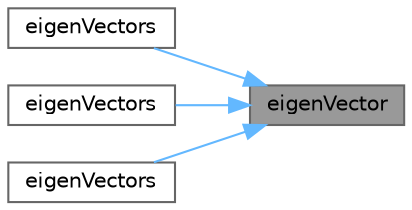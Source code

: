 digraph "eigenVector"
{
 // LATEX_PDF_SIZE
  bgcolor="transparent";
  edge [fontname=Helvetica,fontsize=10,labelfontname=Helvetica,labelfontsize=10];
  node [fontname=Helvetica,fontsize=10,shape=box,height=0.2,width=0.4];
  rankdir="RL";
  Node1 [id="Node000001",label="eigenVector",height=0.2,width=0.4,color="gray40", fillcolor="grey60", style="filled", fontcolor="black",tooltip=" "];
  Node1 -> Node2 [id="edge1_Node000001_Node000002",dir="back",color="steelblue1",style="solid",tooltip=" "];
  Node2 [id="Node000002",label="eigenVectors",height=0.2,width=0.4,color="grey40", fillcolor="white", style="filled",URL="$namespaceFoam.html#a40e6ee3134a941b12cdd5370964404b3",tooltip=" "];
  Node1 -> Node3 [id="edge2_Node000001_Node000003",dir="back",color="steelblue1",style="solid",tooltip=" "];
  Node3 [id="Node000003",label="eigenVectors",height=0.2,width=0.4,color="grey40", fillcolor="white", style="filled",URL="$namespaceFoam.html#a12aeb4053604a64bda84aa13a7d6b017",tooltip=" "];
  Node1 -> Node4 [id="edge3_Node000001_Node000004",dir="back",color="steelblue1",style="solid",tooltip=" "];
  Node4 [id="Node000004",label="eigenVectors",height=0.2,width=0.4,color="grey40", fillcolor="white", style="filled",URL="$namespaceFoam.html#a99feff0e6de83ac123590223ac4b6fbf",tooltip=" "];
}
